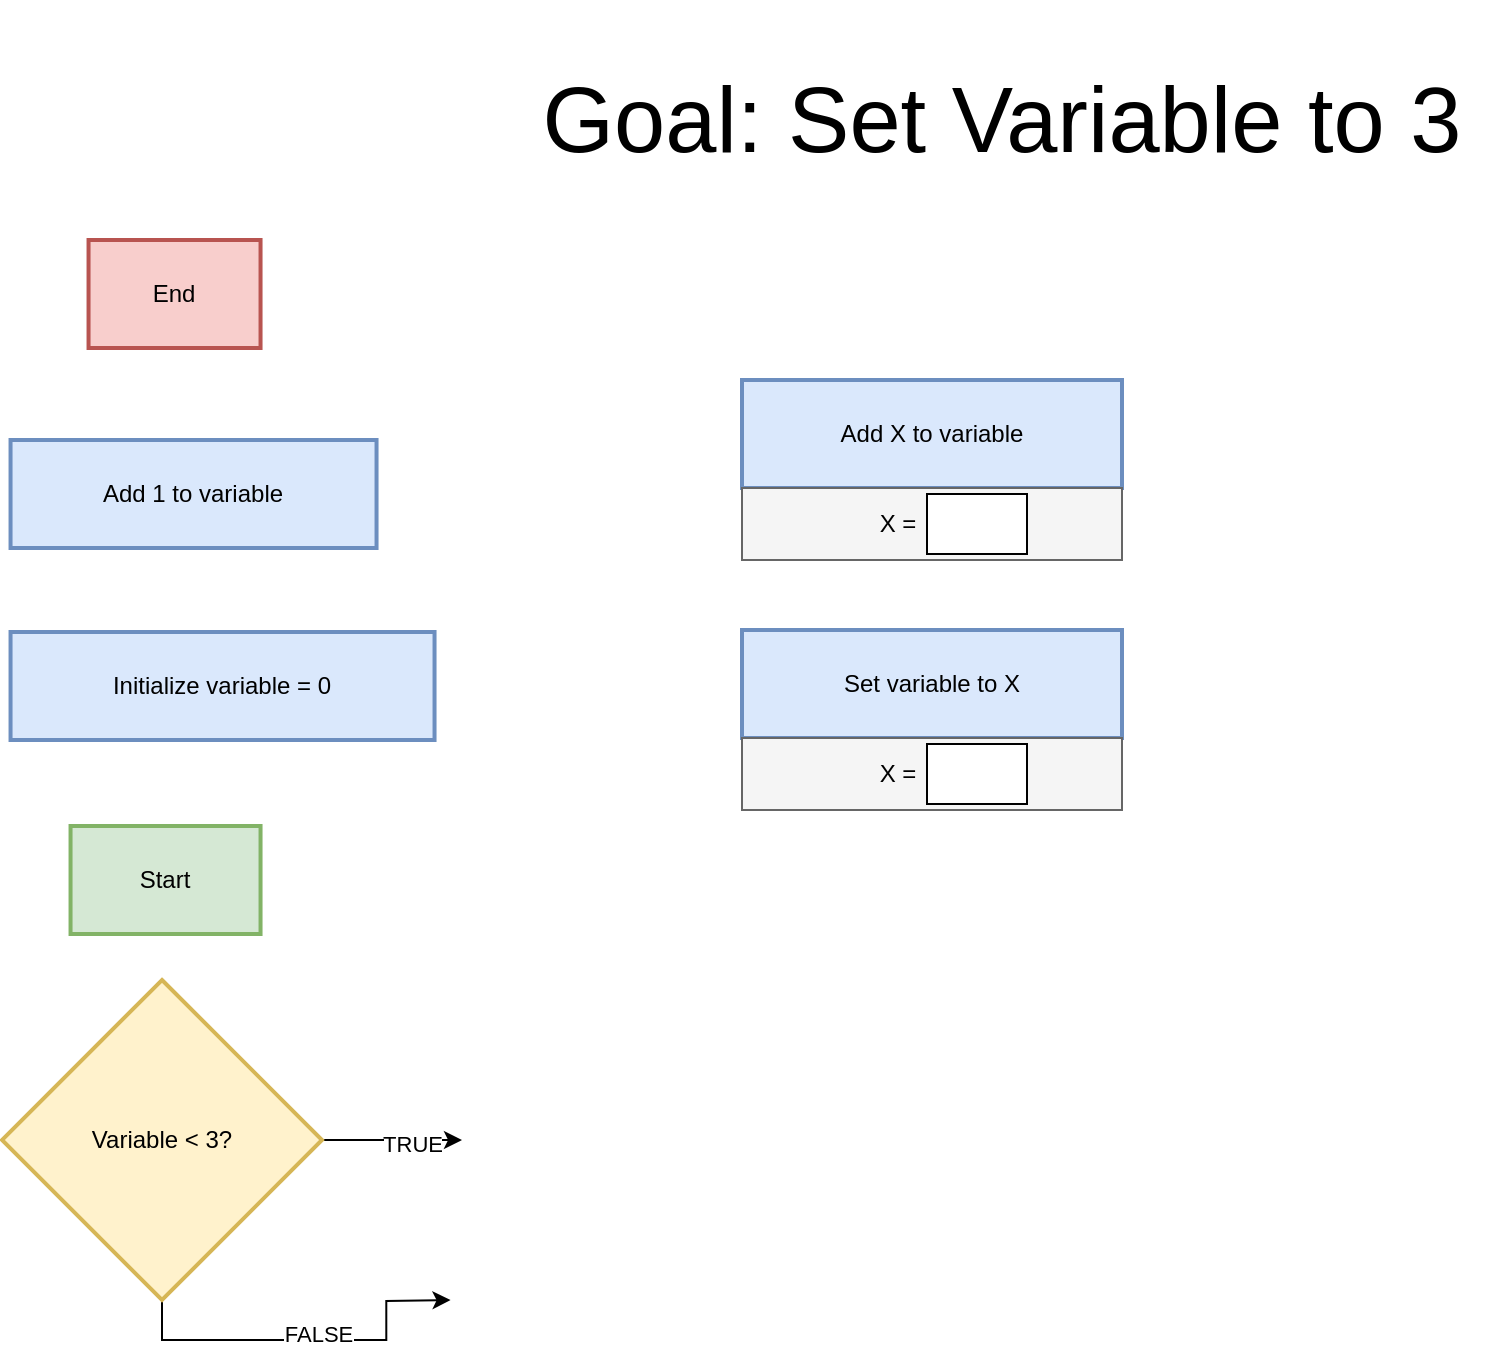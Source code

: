 <mxfile version="28.2.0">
  <diagram id="AobBYWUveplGQyxNpJyB" name="Page-1">
    <mxGraphModel dx="1129" dy="688" grid="1" gridSize="10" guides="1" tooltips="1" connect="1" arrows="1" fold="1" page="1" pageScale="1" pageWidth="1100" pageHeight="850" math="0" shadow="0">
      <root>
        <mxCell id="0" />
        <mxCell id="YqXj83OMCXvcWO0IUHI8-26" value="Add Step" style="" parent="0" />
        <mxCell id="YqXj83OMCXvcWO0IUHI8-30" value="" style="group" vertex="1" connectable="0" parent="YqXj83OMCXvcWO0IUHI8-26">
          <mxGeometry x="420" y="210" width="190" height="90" as="geometry" />
        </mxCell>
        <mxCell id="YqXj83OMCXvcWO0IUHI8-22" value="Add X to variable" style="whiteSpace=wrap;strokeWidth=2;movable=0;resizable=0;rotatable=0;deletable=0;editable=0;locked=1;connectable=0;fillColor=#dae8fc;strokeColor=#6c8ebf;" vertex="1" parent="YqXj83OMCXvcWO0IUHI8-30">
          <mxGeometry width="190" height="54" as="geometry" />
        </mxCell>
        <mxCell id="YqXj83OMCXvcWO0IUHI8-27" value="" style="rounded=0;whiteSpace=wrap;html=1;fillColor=#f5f5f5;fontColor=#333333;strokeColor=#666666;movable=0;resizable=0;rotatable=0;deletable=0;editable=0;locked=1;connectable=0;" vertex="1" parent="YqXj83OMCXvcWO0IUHI8-30">
          <mxGeometry y="54" width="190" height="36" as="geometry" />
        </mxCell>
        <mxCell id="YqXj83OMCXvcWO0IUHI8-28" value="" style="rounded=0;whiteSpace=wrap;html=1;" vertex="1" parent="YqXj83OMCXvcWO0IUHI8-30">
          <mxGeometry x="92.5" y="57" width="50" height="30" as="geometry" />
        </mxCell>
        <mxCell id="YqXj83OMCXvcWO0IUHI8-29" value="X =" style="text;html=1;align=center;verticalAlign=middle;whiteSpace=wrap;rounded=0;movable=0;resizable=0;rotatable=0;deletable=0;editable=0;locked=1;connectable=0;" vertex="1" parent="YqXj83OMCXvcWO0IUHI8-30">
          <mxGeometry x="47.5" y="57" width="60" height="30" as="geometry" />
        </mxCell>
        <mxCell id="YqXj83OMCXvcWO0IUHI8-31" value="" style="group;movable=1;resizable=1;rotatable=1;deletable=1;editable=1;locked=0;connectable=1;" vertex="1" connectable="0" parent="YqXj83OMCXvcWO0IUHI8-26">
          <mxGeometry x="420" y="335" width="190" height="90" as="geometry" />
        </mxCell>
        <mxCell id="YqXj83OMCXvcWO0IUHI8-32" value="Set variable to X" style="whiteSpace=wrap;strokeWidth=2;movable=0;resizable=0;rotatable=0;deletable=0;editable=0;locked=1;connectable=0;fillColor=#dae8fc;strokeColor=#6c8ebf;" vertex="1" parent="YqXj83OMCXvcWO0IUHI8-31">
          <mxGeometry width="190" height="54" as="geometry" />
        </mxCell>
        <mxCell id="YqXj83OMCXvcWO0IUHI8-33" value="" style="rounded=0;whiteSpace=wrap;html=1;fillColor=#f5f5f5;fontColor=#333333;strokeColor=#666666;movable=0;resizable=0;rotatable=0;deletable=0;editable=0;locked=1;connectable=0;" vertex="1" parent="YqXj83OMCXvcWO0IUHI8-31">
          <mxGeometry y="54" width="190" height="36" as="geometry" />
        </mxCell>
        <mxCell id="YqXj83OMCXvcWO0IUHI8-34" value="" style="rounded=0;whiteSpace=wrap;html=1;" vertex="1" parent="YqXj83OMCXvcWO0IUHI8-31">
          <mxGeometry x="92.5" y="57" width="50" height="30" as="geometry" />
        </mxCell>
        <mxCell id="YqXj83OMCXvcWO0IUHI8-35" value="X =" style="text;html=1;align=center;verticalAlign=middle;whiteSpace=wrap;rounded=0;movable=0;resizable=0;rotatable=0;deletable=0;editable=0;locked=1;connectable=0;" vertex="1" parent="YqXj83OMCXvcWO0IUHI8-31">
          <mxGeometry x="47.5" y="57" width="60" height="30" as="geometry" />
        </mxCell>
        <mxCell id="1" parent="0" />
        <mxCell id="2" value="Start" style="whiteSpace=wrap;strokeWidth=2;fillColor=#d5e8d4;strokeColor=#82b366;" parent="1" vertex="1">
          <mxGeometry x="84.27" y="433" width="95" height="54" as="geometry" />
        </mxCell>
        <mxCell id="3" value="Initialize variable = 0" style="whiteSpace=wrap;strokeWidth=2;fillColor=#dae8fc;strokeColor=#6c8ebf;" parent="1" vertex="1">
          <mxGeometry x="54.27" y="336" width="212" height="54" as="geometry" />
        </mxCell>
        <mxCell id="9mpWrN2o6Q3EJShL9JNw-16" value="" style="edgeStyle=orthogonalEdgeStyle;rounded=0;orthogonalLoop=1;jettySize=auto;html=1;" parent="1" source="4" edge="1">
          <mxGeometry relative="1" as="geometry">
            <mxPoint x="280" y="590" as="targetPoint" />
          </mxGeometry>
        </mxCell>
        <mxCell id="9mpWrN2o6Q3EJShL9JNw-17" value="TRUE" style="edgeLabel;html=1;align=center;verticalAlign=middle;resizable=0;points=[];" parent="9mpWrN2o6Q3EJShL9JNw-16" vertex="1" connectable="0">
          <mxGeometry x="0.277" y="-1" relative="1" as="geometry">
            <mxPoint as="offset" />
          </mxGeometry>
        </mxCell>
        <mxCell id="9mpWrN2o6Q3EJShL9JNw-18" style="rounded=0;orthogonalLoop=1;jettySize=auto;html=1;exitX=0.5;exitY=1;exitDx=0;exitDy=0;edgeStyle=orthogonalEdgeStyle;" parent="1" source="4" edge="1">
          <mxGeometry relative="1" as="geometry">
            <mxPoint x="274.27" y="670" as="targetPoint" />
          </mxGeometry>
        </mxCell>
        <mxCell id="9mpWrN2o6Q3EJShL9JNw-19" value="FALSE" style="edgeLabel;html=1;align=center;verticalAlign=middle;resizable=0;points=[];rotation=0;" parent="9mpWrN2o6Q3EJShL9JNw-18" vertex="1" connectable="0">
          <mxGeometry x="0.067" y="3" relative="1" as="geometry">
            <mxPoint as="offset" />
          </mxGeometry>
        </mxCell>
        <mxCell id="4" value="Variable &lt; 3?" style="rhombus;strokeWidth=2;whiteSpace=wrap;fillColor=#fff2cc;strokeColor=#d6b656;" parent="1" vertex="1">
          <mxGeometry x="50.0" y="510" width="160" height="160" as="geometry" />
        </mxCell>
        <mxCell id="5" value="Add 1 to variable" style="whiteSpace=wrap;strokeWidth=2;movable=1;resizable=1;rotatable=1;deletable=1;editable=1;locked=0;connectable=1;fillColor=#dae8fc;strokeColor=#6c8ebf;" parent="1" vertex="1">
          <mxGeometry x="54.27" y="240" width="183" height="54" as="geometry" />
        </mxCell>
        <mxCell id="7" value="End" style="whiteSpace=wrap;strokeWidth=2;fillColor=#f8cecc;strokeColor=#b85450;" parent="1" vertex="1">
          <mxGeometry x="93.27" y="140" width="86" height="54" as="geometry" />
        </mxCell>
        <mxCell id="9mpWrN2o6Q3EJShL9JNw-14" value="&lt;font style=&quot;font-size: 46px;&quot;&gt;Goal: Set Variable to 3&lt;/font&gt;" style="text;html=1;align=center;verticalAlign=middle;whiteSpace=wrap;rounded=0;" parent="1" vertex="1">
          <mxGeometry x="305" y="20" width="490" height="120" as="geometry" />
        </mxCell>
        <mxCell id="YqXj83OMCXvcWO0IUHI8-36" value="Set Variable" parent="0" />
      </root>
    </mxGraphModel>
  </diagram>
</mxfile>
